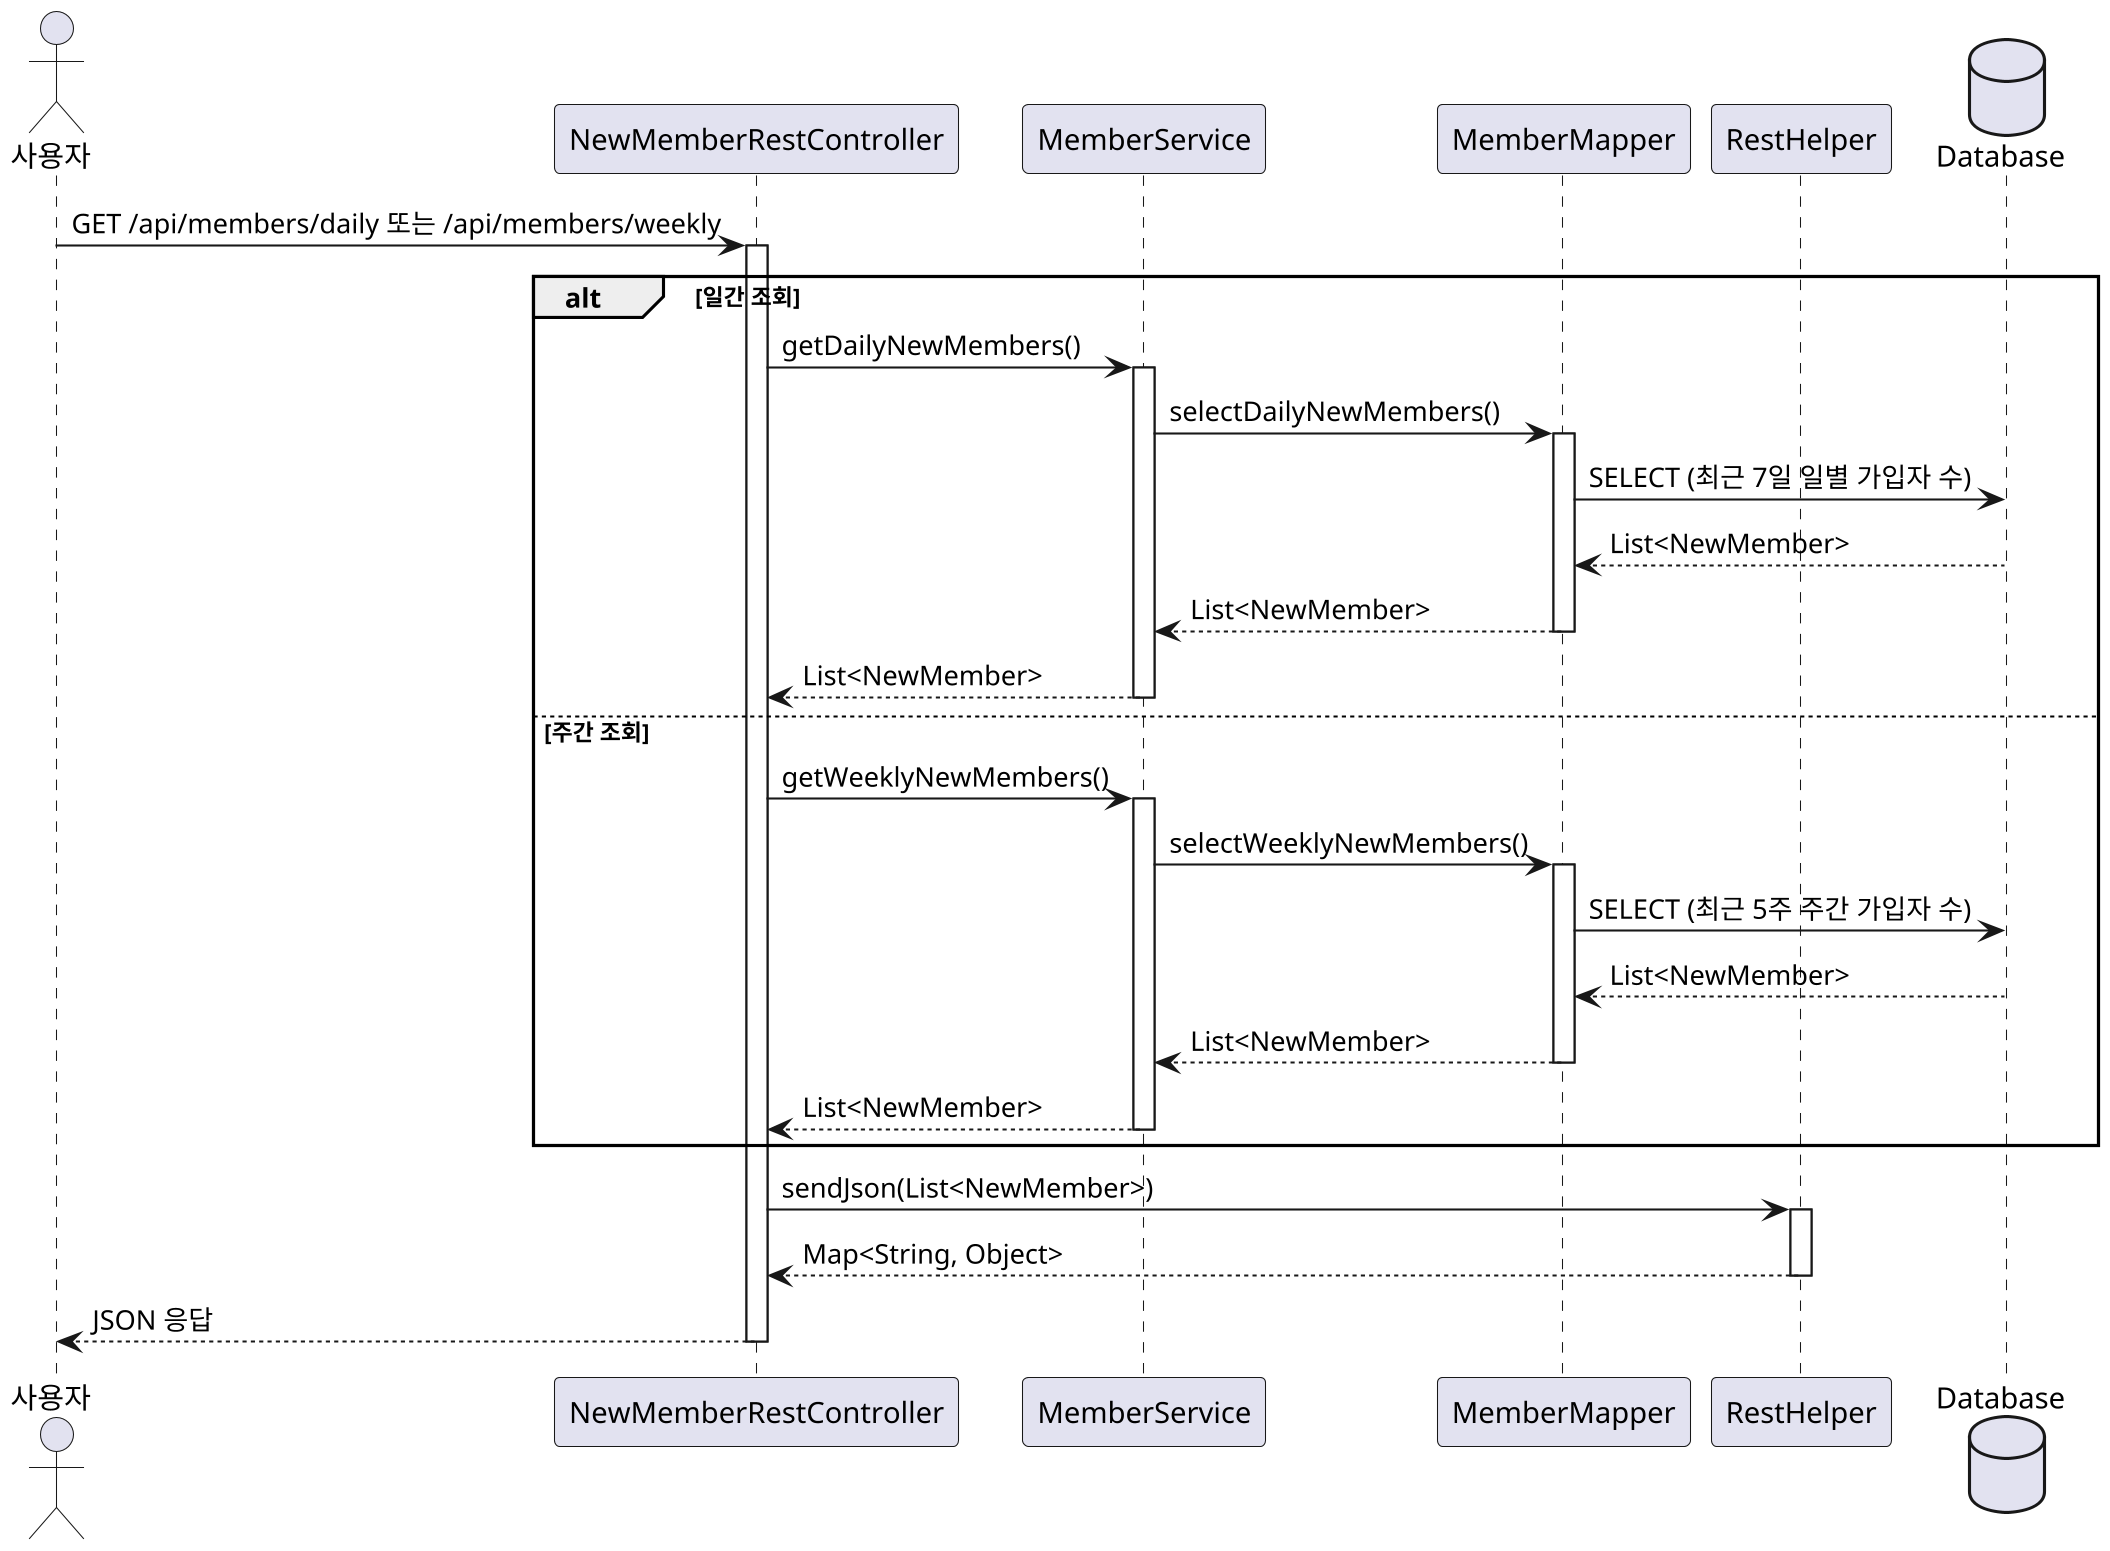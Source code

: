 @startuml
skinparam dpi 200

actor Actor as "사용자"
participant NewMemberRestController
participant MemberService
participant MemberMapper
participant RestHelper
database Database

Actor -> NewMemberRestController: GET /api/members/daily 또는 /api/members/weekly
activate NewMemberRestController

alt 일간 조회
    NewMemberRestController -> MemberService: getDailyNewMembers()
    activate MemberService
    MemberService -> MemberMapper: selectDailyNewMembers()
    activate MemberMapper
    MemberMapper -> Database: SELECT (최근 7일 일별 가입자 수)
    Database --> MemberMapper: List<NewMember>
    deactivate Database
    MemberMapper --> MemberService: List<NewMember>
    deactivate MemberMapper
    MemberService --> NewMemberRestController: List<NewMember>
    deactivate MemberService
else 주간 조회
    NewMemberRestController -> MemberService: getWeeklyNewMembers()
    activate MemberService
    MemberService -> MemberMapper: selectWeeklyNewMembers()
    activate MemberMapper
    MemberMapper -> Database: SELECT (최근 5주 주간 가입자 수)
    Database --> MemberMapper: List<NewMember>
    deactivate Database
    MemberMapper --> MemberService: List<NewMember>
    deactivate MemberMapper
    MemberService --> NewMemberRestController: List<NewMember>
    deactivate MemberService
end

NewMemberRestController -> RestHelper: sendJson(List<NewMember>)
activate RestHelper
RestHelper --> NewMemberRestController: Map<String, Object>
deactivate RestHelper

NewMemberRestController --> Actor: JSON 응답
deactivate NewMemberRestController

@enduml
